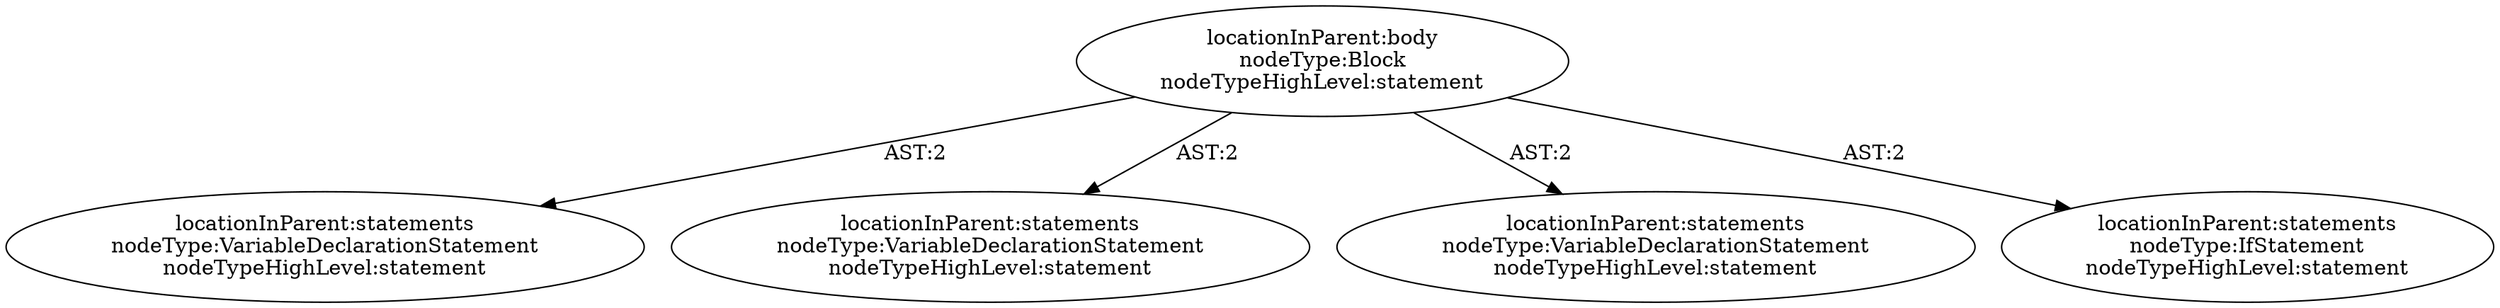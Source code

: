 digraph "Pattern" {
0 [label="locationInParent:body\nnodeType:Block\nnodeTypeHighLevel:statement" shape=ellipse]
1 [label="locationInParent:statements\nnodeType:VariableDeclarationStatement\nnodeTypeHighLevel:statement" shape=ellipse]
2 [label="locationInParent:statements\nnodeType:VariableDeclarationStatement\nnodeTypeHighLevel:statement" shape=ellipse]
3 [label="locationInParent:statements\nnodeType:VariableDeclarationStatement\nnodeTypeHighLevel:statement" shape=ellipse]
4 [label="locationInParent:statements\nnodeType:IfStatement\nnodeTypeHighLevel:statement" shape=ellipse]
0 -> 1 [label="AST:2"];
0 -> 2 [label="AST:2"];
0 -> 3 [label="AST:2"];
0 -> 4 [label="AST:2"];
}